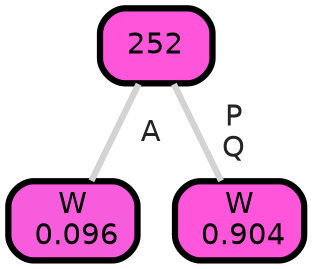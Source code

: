 graph Tree {
node [shape=box, style="filled, rounded",color="black",penwidth="3",fontcolor="black",                 fontname=helvetica] ;
graph [ranksep="0 equally", splines=straight,                 bgcolor=transparent, dpi=200] ;
edge [fontname=helvetica, fontweight=bold,fontcolor=grey14,color=lightgray] ;
0 [label="W
 0.096", fillcolor="#f75cdc"] ;
1 [label="252", fillcolor="#fe55db"] ;
2 [label="W
 0.904", fillcolor="#ff55db"] ;
1 -- 0 [label=" A",penwidth=3] ;
1 -- 2 [label=" P\n Q",penwidth=3] ;
{rank = same;}}
